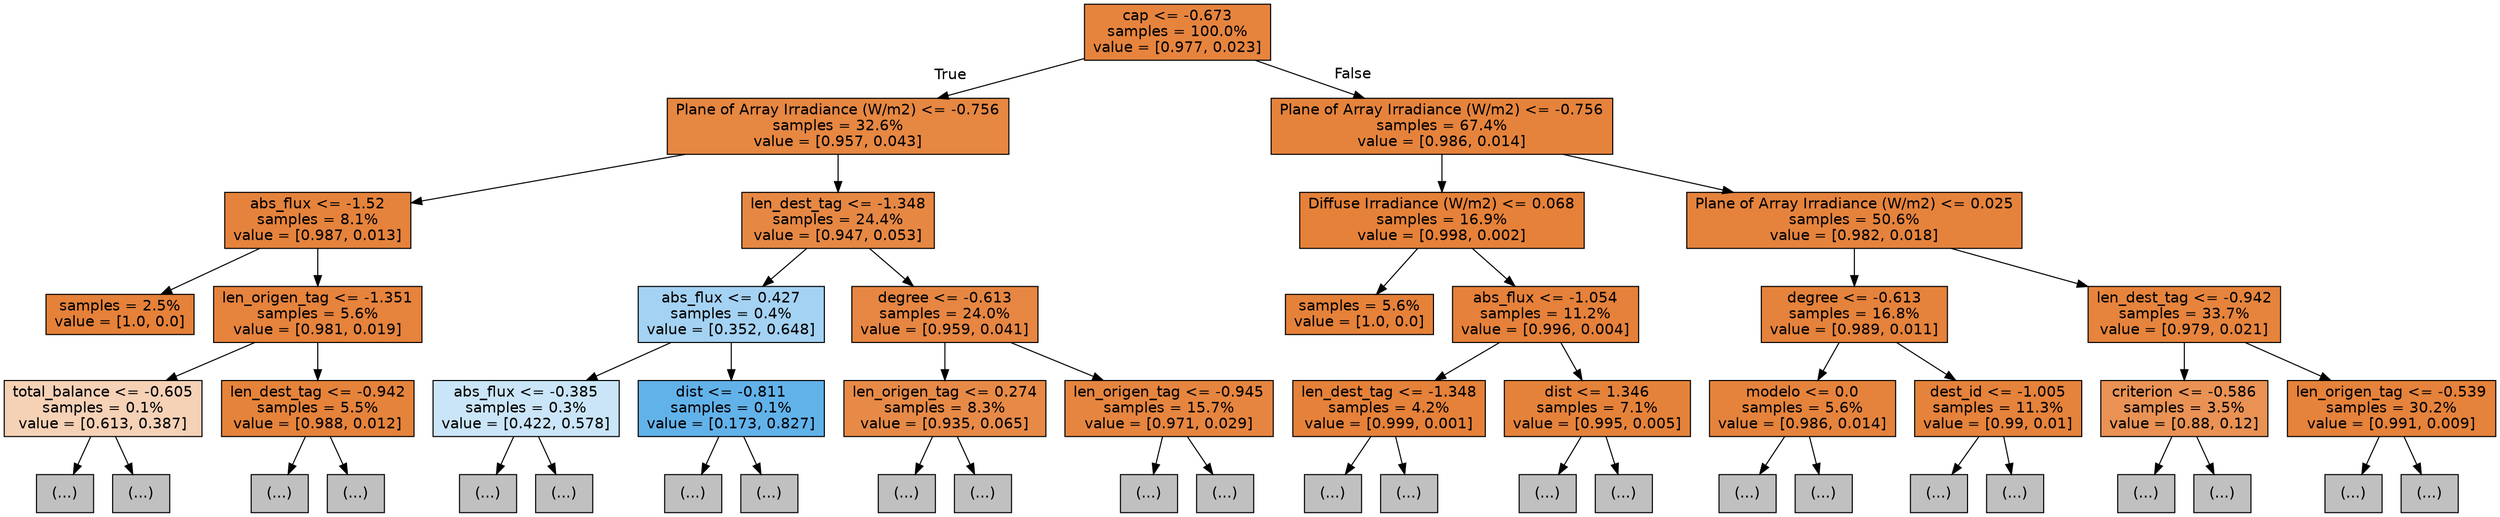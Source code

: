 digraph Tree {
node [shape=box, style="filled", color="black", fontname="helvetica"] ;
edge [fontname="helvetica"] ;
0 [label="cap <= -0.673\nsamples = 100.0%\nvalue = [0.977, 0.023]", fillcolor="#e6843e"] ;
1 [label="Plane of Array Irradiance (W/m2) <= -0.756\nsamples = 32.6%\nvalue = [0.957, 0.043]", fillcolor="#e68742"] ;
0 -> 1 [labeldistance=2.5, labelangle=45, headlabel="True"] ;
2 [label="abs_flux <= -1.52\nsamples = 8.1%\nvalue = [0.987, 0.013]", fillcolor="#e5833c"] ;
1 -> 2 ;
3 [label="samples = 2.5%\nvalue = [1.0, 0.0]", fillcolor="#e58139"] ;
2 -> 3 ;
4 [label="len_origen_tag <= -1.351\nsamples = 5.6%\nvalue = [0.981, 0.019]", fillcolor="#e6833d"] ;
2 -> 4 ;
5 [label="total_balance <= -0.605\nsamples = 0.1%\nvalue = [0.613, 0.387]", fillcolor="#f5d1b6"] ;
4 -> 5 ;
6 [label="(...)", fillcolor="#C0C0C0"] ;
5 -> 6 ;
113 [label="(...)", fillcolor="#C0C0C0"] ;
5 -> 113 ;
468 [label="len_dest_tag <= -0.942\nsamples = 5.5%\nvalue = [0.988, 0.012]", fillcolor="#e5833b"] ;
4 -> 468 ;
469 [label="(...)", fillcolor="#C0C0C0"] ;
468 -> 469 ;
1086 [label="(...)", fillcolor="#C0C0C0"] ;
468 -> 1086 ;
2163 [label="len_dest_tag <= -1.348\nsamples = 24.4%\nvalue = [0.947, 0.053]", fillcolor="#e68844"] ;
1 -> 2163 ;
2164 [label="abs_flux <= 0.427\nsamples = 0.4%\nvalue = [0.352, 0.648]", fillcolor="#a4d2f3"] ;
2163 -> 2164 ;
2165 [label="abs_flux <= -0.385\nsamples = 0.3%\nvalue = [0.422, 0.578]", fillcolor="#cae5f8"] ;
2164 -> 2165 ;
2166 [label="(...)", fillcolor="#C0C0C0"] ;
2165 -> 2166 ;
2879 [label="(...)", fillcolor="#C0C0C0"] ;
2165 -> 2879 ;
3696 [label="dist <= -0.811\nsamples = 0.1%\nvalue = [0.173, 0.827]", fillcolor="#62b2ea"] ;
2164 -> 3696 ;
3697 [label="(...)", fillcolor="#C0C0C0"] ;
3696 -> 3697 ;
3760 [label="(...)", fillcolor="#C0C0C0"] ;
3696 -> 3760 ;
4049 [label="degree <= -0.613\nsamples = 24.0%\nvalue = [0.959, 0.041]", fillcolor="#e68642"] ;
2163 -> 4049 ;
4050 [label="len_origen_tag <= 0.274\nsamples = 8.3%\nvalue = [0.935, 0.065]", fillcolor="#e78a47"] ;
4049 -> 4050 ;
4051 [label="(...)", fillcolor="#C0C0C0"] ;
4050 -> 4051 ;
7388 [label="(...)", fillcolor="#C0C0C0"] ;
4050 -> 7388 ;
10207 [label="len_origen_tag <= -0.945\nsamples = 15.7%\nvalue = [0.971, 0.029]", fillcolor="#e6853f"] ;
4049 -> 10207 ;
10208 [label="(...)", fillcolor="#C0C0C0"] ;
10207 -> 10208 ;
15309 [label="(...)", fillcolor="#C0C0C0"] ;
10207 -> 15309 ;
24906 [label="Plane of Array Irradiance (W/m2) <= -0.756\nsamples = 67.4%\nvalue = [0.986, 0.014]", fillcolor="#e5833c"] ;
0 -> 24906 [labeldistance=2.5, labelangle=-45, headlabel="False"] ;
24907 [label="Diffuse Irradiance (W/m2) <= 0.068\nsamples = 16.9%\nvalue = [0.998, 0.002]", fillcolor="#e58139"] ;
24906 -> 24907 ;
24908 [label="samples = 5.6%\nvalue = [1.0, 0.0]", fillcolor="#e58139"] ;
24907 -> 24908 ;
24909 [label="abs_flux <= -1.054\nsamples = 11.2%\nvalue = [0.996, 0.004]", fillcolor="#e5813a"] ;
24907 -> 24909 ;
24910 [label="len_dest_tag <= -1.348\nsamples = 4.2%\nvalue = [0.999, 0.001]", fillcolor="#e58139"] ;
24909 -> 24910 ;
24911 [label="(...)", fillcolor="#C0C0C0"] ;
24910 -> 24911 ;
25000 [label="(...)", fillcolor="#C0C0C0"] ;
24910 -> 25000 ;
25037 [label="dist <= 1.346\nsamples = 7.1%\nvalue = [0.995, 0.005]", fillcolor="#e5823a"] ;
24909 -> 25037 ;
25038 [label="(...)", fillcolor="#C0C0C0"] ;
25037 -> 25038 ;
25783 [label="(...)", fillcolor="#C0C0C0"] ;
25037 -> 25783 ;
25906 [label="Plane of Array Irradiance (W/m2) <= 0.025\nsamples = 50.6%\nvalue = [0.982, 0.018]", fillcolor="#e5833d"] ;
24906 -> 25906 ;
25907 [label="degree <= -0.613\nsamples = 16.8%\nvalue = [0.989, 0.011]", fillcolor="#e5823b"] ;
25906 -> 25907 ;
25908 [label="modelo <= 0.0\nsamples = 5.6%\nvalue = [0.986, 0.014]", fillcolor="#e5833c"] ;
25907 -> 25908 ;
25909 [label="(...)", fillcolor="#C0C0C0"] ;
25908 -> 25909 ;
26290 [label="(...)", fillcolor="#C0C0C0"] ;
25908 -> 26290 ;
27111 [label="dest_id <= -1.005\nsamples = 11.3%\nvalue = [0.99, 0.01]", fillcolor="#e5823b"] ;
25907 -> 27111 ;
27112 [label="(...)", fillcolor="#C0C0C0"] ;
27111 -> 27112 ;
27641 [label="(...)", fillcolor="#C0C0C0"] ;
27111 -> 27641 ;
30032 [label="len_dest_tag <= -0.942\nsamples = 33.7%\nvalue = [0.979, 0.021]", fillcolor="#e6843d"] ;
25906 -> 30032 ;
30033 [label="criterion <= -0.586\nsamples = 3.5%\nvalue = [0.88, 0.12]", fillcolor="#e99254"] ;
30032 -> 30033 ;
30034 [label="(...)", fillcolor="#C0C0C0"] ;
30033 -> 30034 ;
32209 [label="(...)", fillcolor="#C0C0C0"] ;
30033 -> 32209 ;
37676 [label="len_origen_tag <= -0.539\nsamples = 30.2%\nvalue = [0.991, 0.009]", fillcolor="#e5823b"] ;
30032 -> 37676 ;
37677 [label="(...)", fillcolor="#C0C0C0"] ;
37676 -> 37677 ;
41378 [label="(...)", fillcolor="#C0C0C0"] ;
37676 -> 41378 ;
}
